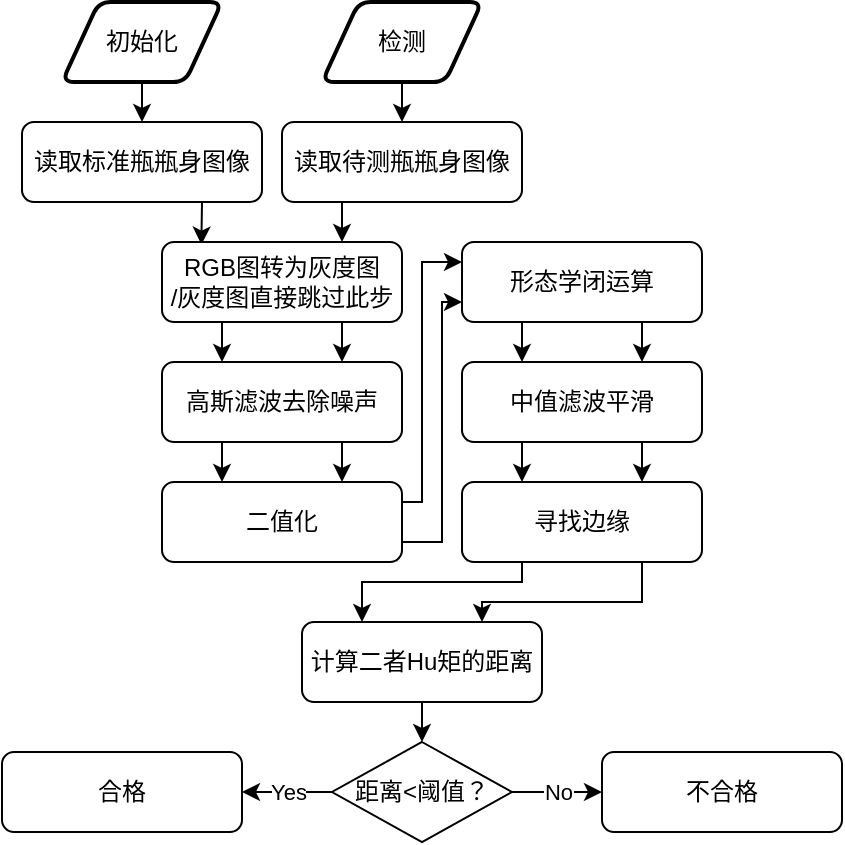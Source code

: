 <mxfile version="15.2.1" type="github">
  <diagram id="C5RBs43oDa-KdzZeNtuy" name="Page-1">
    <mxGraphModel dx="1219" dy="550" grid="0" gridSize="10" guides="1" tooltips="1" connect="1" arrows="1" fold="1" page="1" pageScale="1" pageWidth="827" pageHeight="1169" math="0" shadow="0">
      <root>
        <mxCell id="WIyWlLk6GJQsqaUBKTNV-0" />
        <mxCell id="WIyWlLk6GJQsqaUBKTNV-1" parent="WIyWlLk6GJQsqaUBKTNV-0" />
        <mxCell id="4ZBZWQNhmEqmz6yO9Any-26" style="edgeStyle=orthogonalEdgeStyle;rounded=0;orthogonalLoop=1;jettySize=auto;html=1;exitX=0.75;exitY=1;exitDx=0;exitDy=0;entryX=0.164;entryY=0.033;entryDx=0;entryDy=0;entryPerimeter=0;" parent="WIyWlLk6GJQsqaUBKTNV-1" source="WIyWlLk6GJQsqaUBKTNV-3" target="4ZBZWQNhmEqmz6yO9Any-2" edge="1">
          <mxGeometry relative="1" as="geometry" />
        </mxCell>
        <mxCell id="WIyWlLk6GJQsqaUBKTNV-3" value="读取标准瓶瓶身图像" style="rounded=1;whiteSpace=wrap;html=1;fontSize=12;glass=0;strokeWidth=1;shadow=0;" parent="WIyWlLk6GJQsqaUBKTNV-1" vertex="1">
          <mxGeometry x="50" y="80" width="120" height="40" as="geometry" />
        </mxCell>
        <mxCell id="4ZBZWQNhmEqmz6yO9Any-16" style="edgeStyle=orthogonalEdgeStyle;rounded=0;orthogonalLoop=1;jettySize=auto;html=1;exitX=0.5;exitY=1;exitDx=0;exitDy=0;entryX=0.5;entryY=0;entryDx=0;entryDy=0;" parent="WIyWlLk6GJQsqaUBKTNV-1" source="4ZBZWQNhmEqmz6yO9Any-0" target="WIyWlLk6GJQsqaUBKTNV-3" edge="1">
          <mxGeometry relative="1" as="geometry" />
        </mxCell>
        <mxCell id="4ZBZWQNhmEqmz6yO9Any-0" value="初始化" style="shape=parallelogram;html=1;strokeWidth=2;perimeter=parallelogramPerimeter;whiteSpace=wrap;rounded=1;arcSize=12;size=0.23;" parent="WIyWlLk6GJQsqaUBKTNV-1" vertex="1">
          <mxGeometry x="70" y="20" width="80" height="40" as="geometry" />
        </mxCell>
        <mxCell id="4ZBZWQNhmEqmz6yO9Any-28" style="edgeStyle=orthogonalEdgeStyle;rounded=0;orthogonalLoop=1;jettySize=auto;html=1;exitX=0.25;exitY=1;exitDx=0;exitDy=0;entryX=0.25;entryY=0;entryDx=0;entryDy=0;" parent="WIyWlLk6GJQsqaUBKTNV-1" source="4ZBZWQNhmEqmz6yO9Any-2" target="4ZBZWQNhmEqmz6yO9Any-4" edge="1">
          <mxGeometry relative="1" as="geometry" />
        </mxCell>
        <mxCell id="4ZBZWQNhmEqmz6yO9Any-29" style="edgeStyle=orthogonalEdgeStyle;rounded=0;orthogonalLoop=1;jettySize=auto;html=1;exitX=0.75;exitY=1;exitDx=0;exitDy=0;entryX=0.75;entryY=0;entryDx=0;entryDy=0;" parent="WIyWlLk6GJQsqaUBKTNV-1" source="4ZBZWQNhmEqmz6yO9Any-2" target="4ZBZWQNhmEqmz6yO9Any-4" edge="1">
          <mxGeometry relative="1" as="geometry" />
        </mxCell>
        <mxCell id="4ZBZWQNhmEqmz6yO9Any-2" value="RGB图转为灰度图&lt;br&gt;/灰度图直接跳过此步" style="rounded=1;whiteSpace=wrap;html=1;fontSize=12;glass=0;strokeWidth=1;shadow=0;" parent="WIyWlLk6GJQsqaUBKTNV-1" vertex="1">
          <mxGeometry x="120" y="140" width="120" height="40" as="geometry" />
        </mxCell>
        <mxCell id="4ZBZWQNhmEqmz6yO9Any-30" style="edgeStyle=orthogonalEdgeStyle;rounded=0;orthogonalLoop=1;jettySize=auto;html=1;exitX=0.25;exitY=1;exitDx=0;exitDy=0;entryX=0.25;entryY=0;entryDx=0;entryDy=0;" parent="WIyWlLk6GJQsqaUBKTNV-1" source="4ZBZWQNhmEqmz6yO9Any-4" target="4ZBZWQNhmEqmz6yO9Any-6" edge="1">
          <mxGeometry relative="1" as="geometry" />
        </mxCell>
        <mxCell id="4ZBZWQNhmEqmz6yO9Any-31" style="edgeStyle=orthogonalEdgeStyle;rounded=0;orthogonalLoop=1;jettySize=auto;html=1;exitX=0.75;exitY=1;exitDx=0;exitDy=0;entryX=0.75;entryY=0;entryDx=0;entryDy=0;" parent="WIyWlLk6GJQsqaUBKTNV-1" source="4ZBZWQNhmEqmz6yO9Any-4" target="4ZBZWQNhmEqmz6yO9Any-6" edge="1">
          <mxGeometry relative="1" as="geometry" />
        </mxCell>
        <mxCell id="4ZBZWQNhmEqmz6yO9Any-4" value="高斯滤波去除噪声" style="rounded=1;whiteSpace=wrap;html=1;fontSize=12;glass=0;strokeWidth=1;shadow=0;" parent="WIyWlLk6GJQsqaUBKTNV-1" vertex="1">
          <mxGeometry x="120" y="200" width="120" height="40" as="geometry" />
        </mxCell>
        <mxCell id="4ZBZWQNhmEqmz6yO9Any-33" style="edgeStyle=orthogonalEdgeStyle;rounded=0;orthogonalLoop=1;jettySize=auto;html=1;exitX=1;exitY=0.25;exitDx=0;exitDy=0;entryX=0;entryY=0.25;entryDx=0;entryDy=0;" parent="WIyWlLk6GJQsqaUBKTNV-1" source="4ZBZWQNhmEqmz6yO9Any-6" target="4ZBZWQNhmEqmz6yO9Any-8" edge="1">
          <mxGeometry relative="1" as="geometry">
            <Array as="points">
              <mxPoint x="250" y="270" />
              <mxPoint x="250" y="150" />
            </Array>
          </mxGeometry>
        </mxCell>
        <mxCell id="4ZBZWQNhmEqmz6yO9Any-34" style="edgeStyle=orthogonalEdgeStyle;rounded=0;orthogonalLoop=1;jettySize=auto;html=1;exitX=1;exitY=0.75;exitDx=0;exitDy=0;entryX=0;entryY=0.75;entryDx=0;entryDy=0;" parent="WIyWlLk6GJQsqaUBKTNV-1" source="4ZBZWQNhmEqmz6yO9Any-6" target="4ZBZWQNhmEqmz6yO9Any-8" edge="1">
          <mxGeometry relative="1" as="geometry">
            <Array as="points">
              <mxPoint x="260" y="290" />
              <mxPoint x="260" y="170" />
            </Array>
          </mxGeometry>
        </mxCell>
        <mxCell id="4ZBZWQNhmEqmz6yO9Any-6" value="二值化" style="rounded=1;whiteSpace=wrap;html=1;fontSize=12;glass=0;strokeWidth=1;shadow=0;" parent="WIyWlLk6GJQsqaUBKTNV-1" vertex="1">
          <mxGeometry x="120" y="260" width="120" height="40" as="geometry" />
        </mxCell>
        <mxCell id="4ZBZWQNhmEqmz6yO9Any-35" style="edgeStyle=orthogonalEdgeStyle;rounded=0;orthogonalLoop=1;jettySize=auto;html=1;exitX=0.25;exitY=1;exitDx=0;exitDy=0;entryX=0.25;entryY=0;entryDx=0;entryDy=0;" parent="WIyWlLk6GJQsqaUBKTNV-1" source="4ZBZWQNhmEqmz6yO9Any-8" target="4ZBZWQNhmEqmz6yO9Any-10" edge="1">
          <mxGeometry relative="1" as="geometry" />
        </mxCell>
        <mxCell id="4ZBZWQNhmEqmz6yO9Any-36" style="edgeStyle=orthogonalEdgeStyle;rounded=0;orthogonalLoop=1;jettySize=auto;html=1;exitX=0.75;exitY=1;exitDx=0;exitDy=0;entryX=0.75;entryY=0;entryDx=0;entryDy=0;" parent="WIyWlLk6GJQsqaUBKTNV-1" source="4ZBZWQNhmEqmz6yO9Any-8" target="4ZBZWQNhmEqmz6yO9Any-10" edge="1">
          <mxGeometry relative="1" as="geometry" />
        </mxCell>
        <mxCell id="4ZBZWQNhmEqmz6yO9Any-8" value="形态学闭运算" style="rounded=1;whiteSpace=wrap;html=1;fontSize=12;glass=0;strokeWidth=1;shadow=0;" parent="WIyWlLk6GJQsqaUBKTNV-1" vertex="1">
          <mxGeometry x="270" y="140" width="120" height="40" as="geometry" />
        </mxCell>
        <mxCell id="4ZBZWQNhmEqmz6yO9Any-37" style="edgeStyle=orthogonalEdgeStyle;rounded=0;orthogonalLoop=1;jettySize=auto;html=1;exitX=0.25;exitY=1;exitDx=0;exitDy=0;entryX=0.25;entryY=0;entryDx=0;entryDy=0;" parent="WIyWlLk6GJQsqaUBKTNV-1" source="4ZBZWQNhmEqmz6yO9Any-10" target="4ZBZWQNhmEqmz6yO9Any-12" edge="1">
          <mxGeometry relative="1" as="geometry" />
        </mxCell>
        <mxCell id="4ZBZWQNhmEqmz6yO9Any-38" style="edgeStyle=orthogonalEdgeStyle;rounded=0;orthogonalLoop=1;jettySize=auto;html=1;exitX=0.75;exitY=1;exitDx=0;exitDy=0;entryX=0.75;entryY=0;entryDx=0;entryDy=0;" parent="WIyWlLk6GJQsqaUBKTNV-1" source="4ZBZWQNhmEqmz6yO9Any-10" target="4ZBZWQNhmEqmz6yO9Any-12" edge="1">
          <mxGeometry relative="1" as="geometry" />
        </mxCell>
        <mxCell id="4ZBZWQNhmEqmz6yO9Any-10" value="中值滤波平滑" style="rounded=1;whiteSpace=wrap;html=1;fontSize=12;glass=0;strokeWidth=1;shadow=0;" parent="WIyWlLk6GJQsqaUBKTNV-1" vertex="1">
          <mxGeometry x="270" y="200" width="120" height="40" as="geometry" />
        </mxCell>
        <mxCell id="4ZBZWQNhmEqmz6yO9Any-40" style="edgeStyle=orthogonalEdgeStyle;rounded=0;orthogonalLoop=1;jettySize=auto;html=1;exitX=0.25;exitY=1;exitDx=0;exitDy=0;entryX=0.25;entryY=0;entryDx=0;entryDy=0;" parent="WIyWlLk6GJQsqaUBKTNV-1" source="4ZBZWQNhmEqmz6yO9Any-12" target="4ZBZWQNhmEqmz6yO9Any-39" edge="1">
          <mxGeometry relative="1" as="geometry">
            <Array as="points">
              <mxPoint x="300" y="310" />
              <mxPoint x="220" y="310" />
            </Array>
          </mxGeometry>
        </mxCell>
        <mxCell id="4ZBZWQNhmEqmz6yO9Any-41" style="edgeStyle=orthogonalEdgeStyle;rounded=0;orthogonalLoop=1;jettySize=auto;html=1;exitX=0.75;exitY=1;exitDx=0;exitDy=0;entryX=0.75;entryY=0;entryDx=0;entryDy=0;" parent="WIyWlLk6GJQsqaUBKTNV-1" source="4ZBZWQNhmEqmz6yO9Any-12" target="4ZBZWQNhmEqmz6yO9Any-39" edge="1">
          <mxGeometry relative="1" as="geometry" />
        </mxCell>
        <mxCell id="4ZBZWQNhmEqmz6yO9Any-12" value="寻找边缘" style="rounded=1;whiteSpace=wrap;html=1;fontSize=12;glass=0;strokeWidth=1;shadow=0;" parent="WIyWlLk6GJQsqaUBKTNV-1" vertex="1">
          <mxGeometry x="270" y="260" width="120" height="40" as="geometry" />
        </mxCell>
        <mxCell id="4ZBZWQNhmEqmz6yO9Any-27" style="edgeStyle=orthogonalEdgeStyle;rounded=0;orthogonalLoop=1;jettySize=auto;html=1;exitX=0.25;exitY=1;exitDx=0;exitDy=0;entryX=0.75;entryY=0;entryDx=0;entryDy=0;" parent="WIyWlLk6GJQsqaUBKTNV-1" source="4ZBZWQNhmEqmz6yO9Any-18" target="4ZBZWQNhmEqmz6yO9Any-2" edge="1">
          <mxGeometry relative="1" as="geometry" />
        </mxCell>
        <mxCell id="4ZBZWQNhmEqmz6yO9Any-18" value="读取待测瓶瓶身图像" style="rounded=1;whiteSpace=wrap;html=1;fontSize=12;glass=0;strokeWidth=1;shadow=0;" parent="WIyWlLk6GJQsqaUBKTNV-1" vertex="1">
          <mxGeometry x="180" y="80" width="120" height="40" as="geometry" />
        </mxCell>
        <mxCell id="4ZBZWQNhmEqmz6yO9Any-21" style="edgeStyle=orthogonalEdgeStyle;rounded=0;orthogonalLoop=1;jettySize=auto;html=1;exitX=0.5;exitY=1;exitDx=0;exitDy=0;entryX=0.5;entryY=0;entryDx=0;entryDy=0;" parent="WIyWlLk6GJQsqaUBKTNV-1" source="4ZBZWQNhmEqmz6yO9Any-20" target="4ZBZWQNhmEqmz6yO9Any-18" edge="1">
          <mxGeometry relative="1" as="geometry" />
        </mxCell>
        <mxCell id="4ZBZWQNhmEqmz6yO9Any-20" value="检测" style="shape=parallelogram;html=1;strokeWidth=2;perimeter=parallelogramPerimeter;whiteSpace=wrap;rounded=1;arcSize=12;size=0.23;" parent="WIyWlLk6GJQsqaUBKTNV-1" vertex="1">
          <mxGeometry x="200" y="20" width="80" height="40" as="geometry" />
        </mxCell>
        <mxCell id="4ZBZWQNhmEqmz6yO9Any-43" style="edgeStyle=orthogonalEdgeStyle;rounded=0;orthogonalLoop=1;jettySize=auto;html=1;exitX=0.5;exitY=1;exitDx=0;exitDy=0;entryX=0.5;entryY=0;entryDx=0;entryDy=0;" parent="WIyWlLk6GJQsqaUBKTNV-1" source="4ZBZWQNhmEqmz6yO9Any-39" target="4ZBZWQNhmEqmz6yO9Any-42" edge="1">
          <mxGeometry relative="1" as="geometry" />
        </mxCell>
        <mxCell id="4ZBZWQNhmEqmz6yO9Any-39" value="计算二者Hu矩的距离" style="rounded=1;whiteSpace=wrap;html=1;fontSize=12;glass=0;strokeWidth=1;shadow=0;" parent="WIyWlLk6GJQsqaUBKTNV-1" vertex="1">
          <mxGeometry x="190" y="330" width="120" height="40" as="geometry" />
        </mxCell>
        <mxCell id="4ZBZWQNhmEqmz6yO9Any-45" value="Yes" style="edgeStyle=orthogonalEdgeStyle;rounded=0;orthogonalLoop=1;jettySize=auto;html=1;exitX=0;exitY=0.5;exitDx=0;exitDy=0;" parent="WIyWlLk6GJQsqaUBKTNV-1" source="4ZBZWQNhmEqmz6yO9Any-42" edge="1">
          <mxGeometry relative="1" as="geometry">
            <mxPoint x="160" y="415" as="targetPoint" />
          </mxGeometry>
        </mxCell>
        <mxCell id="4ZBZWQNhmEqmz6yO9Any-50" value="No" style="edgeStyle=orthogonalEdgeStyle;rounded=0;orthogonalLoop=1;jettySize=auto;html=1;exitX=1;exitY=0.5;exitDx=0;exitDy=0;entryX=0;entryY=0.5;entryDx=0;entryDy=0;" parent="WIyWlLk6GJQsqaUBKTNV-1" source="4ZBZWQNhmEqmz6yO9Any-42" target="4ZBZWQNhmEqmz6yO9Any-49" edge="1">
          <mxGeometry relative="1" as="geometry" />
        </mxCell>
        <mxCell id="4ZBZWQNhmEqmz6yO9Any-42" value="距离&amp;lt;阈值？" style="rhombus;whiteSpace=wrap;html=1;" parent="WIyWlLk6GJQsqaUBKTNV-1" vertex="1">
          <mxGeometry x="205" y="390" width="90" height="50" as="geometry" />
        </mxCell>
        <mxCell id="4ZBZWQNhmEqmz6yO9Any-46" value="合格" style="rounded=1;whiteSpace=wrap;html=1;fontSize=12;glass=0;strokeWidth=1;shadow=0;" parent="WIyWlLk6GJQsqaUBKTNV-1" vertex="1">
          <mxGeometry x="40" y="395" width="120" height="40" as="geometry" />
        </mxCell>
        <mxCell id="4ZBZWQNhmEqmz6yO9Any-49" value="不合格" style="rounded=1;whiteSpace=wrap;html=1;fontSize=12;glass=0;strokeWidth=1;shadow=0;" parent="WIyWlLk6GJQsqaUBKTNV-1" vertex="1">
          <mxGeometry x="340" y="395" width="120" height="40" as="geometry" />
        </mxCell>
      </root>
    </mxGraphModel>
  </diagram>
</mxfile>
